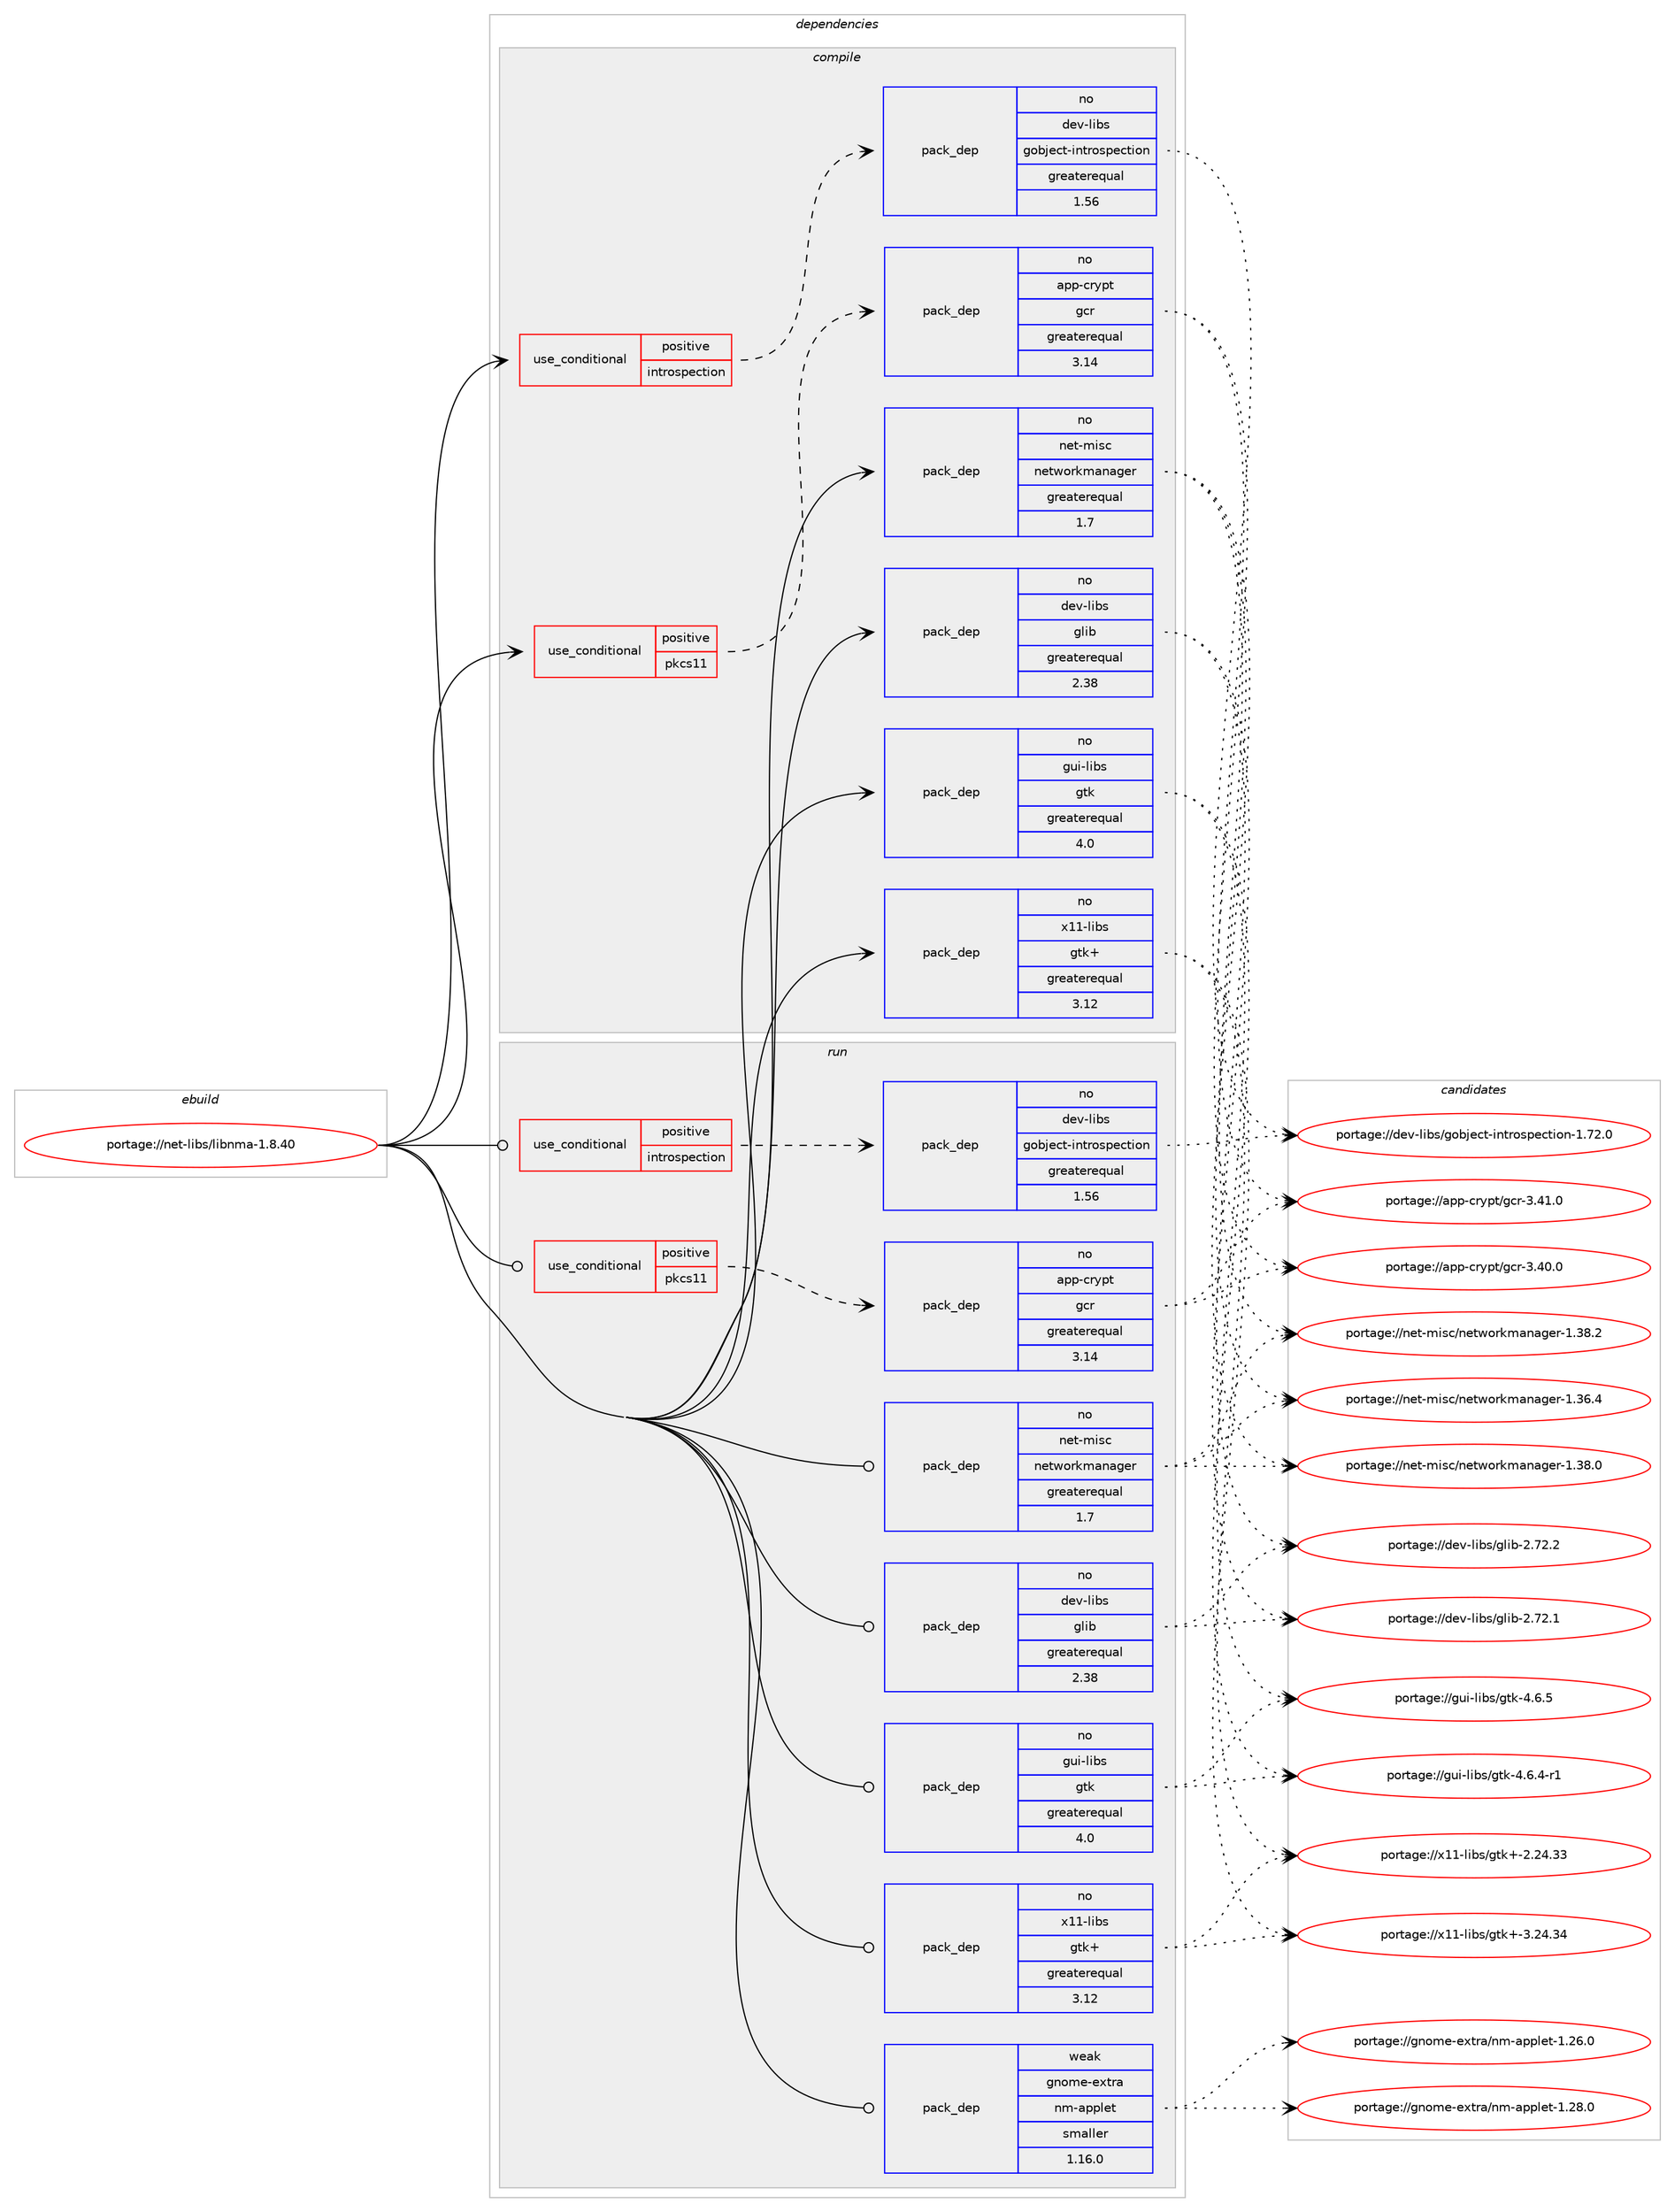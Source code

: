 digraph prolog {

# *************
# Graph options
# *************

newrank=true;
concentrate=true;
compound=true;
graph [rankdir=LR,fontname=Helvetica,fontsize=10,ranksep=1.5];#, ranksep=2.5, nodesep=0.2];
edge  [arrowhead=vee];
node  [fontname=Helvetica,fontsize=10];

# **********
# The ebuild
# **********

subgraph cluster_leftcol {
color=gray;
rank=same;
label=<<i>ebuild</i>>;
id [label="portage://net-libs/libnma-1.8.40", color=red, width=4, href="../net-libs/libnma-1.8.40.svg"];
}

# ****************
# The dependencies
# ****************

subgraph cluster_midcol {
color=gray;
label=<<i>dependencies</i>>;
subgraph cluster_compile {
fillcolor="#eeeeee";
style=filled;
label=<<i>compile</i>>;
subgraph cond1080 {
dependency1415 [label=<<TABLE BORDER="0" CELLBORDER="1" CELLSPACING="0" CELLPADDING="4"><TR><TD ROWSPAN="3" CELLPADDING="10">use_conditional</TD></TR><TR><TD>positive</TD></TR><TR><TD>introspection</TD></TR></TABLE>>, shape=none, color=red];
subgraph pack331 {
dependency1416 [label=<<TABLE BORDER="0" CELLBORDER="1" CELLSPACING="0" CELLPADDING="4" WIDTH="220"><TR><TD ROWSPAN="6" CELLPADDING="30">pack_dep</TD></TR><TR><TD WIDTH="110">no</TD></TR><TR><TD>dev-libs</TD></TR><TR><TD>gobject-introspection</TD></TR><TR><TD>greaterequal</TD></TR><TR><TD>1.56</TD></TR></TABLE>>, shape=none, color=blue];
}
dependency1415:e -> dependency1416:w [weight=20,style="dashed",arrowhead="vee"];
}
id:e -> dependency1415:w [weight=20,style="solid",arrowhead="vee"];
subgraph cond1081 {
dependency1417 [label=<<TABLE BORDER="0" CELLBORDER="1" CELLSPACING="0" CELLPADDING="4"><TR><TD ROWSPAN="3" CELLPADDING="10">use_conditional</TD></TR><TR><TD>positive</TD></TR><TR><TD>pkcs11</TD></TR></TABLE>>, shape=none, color=red];
subgraph pack332 {
dependency1418 [label=<<TABLE BORDER="0" CELLBORDER="1" CELLSPACING="0" CELLPADDING="4" WIDTH="220"><TR><TD ROWSPAN="6" CELLPADDING="30">pack_dep</TD></TR><TR><TD WIDTH="110">no</TD></TR><TR><TD>app-crypt</TD></TR><TR><TD>gcr</TD></TR><TR><TD>greaterequal</TD></TR><TR><TD>3.14</TD></TR></TABLE>>, shape=none, color=blue];
}
dependency1417:e -> dependency1418:w [weight=20,style="dashed",arrowhead="vee"];
}
id:e -> dependency1417:w [weight=20,style="solid",arrowhead="vee"];
# *** BEGIN UNKNOWN DEPENDENCY TYPE (TODO) ***
# id -> package_dependency(portage://net-libs/libnma-1.8.40,install,no,app-text,iso-codes,none,[,,],[],[])
# *** END UNKNOWN DEPENDENCY TYPE (TODO) ***

subgraph pack333 {
dependency1419 [label=<<TABLE BORDER="0" CELLBORDER="1" CELLSPACING="0" CELLPADDING="4" WIDTH="220"><TR><TD ROWSPAN="6" CELLPADDING="30">pack_dep</TD></TR><TR><TD WIDTH="110">no</TD></TR><TR><TD>dev-libs</TD></TR><TR><TD>glib</TD></TR><TR><TD>greaterequal</TD></TR><TR><TD>2.38</TD></TR></TABLE>>, shape=none, color=blue];
}
id:e -> dependency1419:w [weight=20,style="solid",arrowhead="vee"];
subgraph pack334 {
dependency1420 [label=<<TABLE BORDER="0" CELLBORDER="1" CELLSPACING="0" CELLPADDING="4" WIDTH="220"><TR><TD ROWSPAN="6" CELLPADDING="30">pack_dep</TD></TR><TR><TD WIDTH="110">no</TD></TR><TR><TD>gui-libs</TD></TR><TR><TD>gtk</TD></TR><TR><TD>greaterequal</TD></TR><TR><TD>4.0</TD></TR></TABLE>>, shape=none, color=blue];
}
id:e -> dependency1420:w [weight=20,style="solid",arrowhead="vee"];
# *** BEGIN UNKNOWN DEPENDENCY TYPE (TODO) ***
# id -> package_dependency(portage://net-libs/libnma-1.8.40,install,no,net-misc,mobile-broadband-provider-info,none,[,,],[],[])
# *** END UNKNOWN DEPENDENCY TYPE (TODO) ***

subgraph pack335 {
dependency1421 [label=<<TABLE BORDER="0" CELLBORDER="1" CELLSPACING="0" CELLPADDING="4" WIDTH="220"><TR><TD ROWSPAN="6" CELLPADDING="30">pack_dep</TD></TR><TR><TD WIDTH="110">no</TD></TR><TR><TD>net-misc</TD></TR><TR><TD>networkmanager</TD></TR><TR><TD>greaterequal</TD></TR><TR><TD>1.7</TD></TR></TABLE>>, shape=none, color=blue];
}
id:e -> dependency1421:w [weight=20,style="solid",arrowhead="vee"];
subgraph pack336 {
dependency1422 [label=<<TABLE BORDER="0" CELLBORDER="1" CELLSPACING="0" CELLPADDING="4" WIDTH="220"><TR><TD ROWSPAN="6" CELLPADDING="30">pack_dep</TD></TR><TR><TD WIDTH="110">no</TD></TR><TR><TD>x11-libs</TD></TR><TR><TD>gtk+</TD></TR><TR><TD>greaterequal</TD></TR><TR><TD>3.12</TD></TR></TABLE>>, shape=none, color=blue];
}
id:e -> dependency1422:w [weight=20,style="solid",arrowhead="vee"];
}
subgraph cluster_compileandrun {
fillcolor="#eeeeee";
style=filled;
label=<<i>compile and run</i>>;
}
subgraph cluster_run {
fillcolor="#eeeeee";
style=filled;
label=<<i>run</i>>;
subgraph cond1082 {
dependency1423 [label=<<TABLE BORDER="0" CELLBORDER="1" CELLSPACING="0" CELLPADDING="4"><TR><TD ROWSPAN="3" CELLPADDING="10">use_conditional</TD></TR><TR><TD>positive</TD></TR><TR><TD>introspection</TD></TR></TABLE>>, shape=none, color=red];
subgraph pack337 {
dependency1424 [label=<<TABLE BORDER="0" CELLBORDER="1" CELLSPACING="0" CELLPADDING="4" WIDTH="220"><TR><TD ROWSPAN="6" CELLPADDING="30">pack_dep</TD></TR><TR><TD WIDTH="110">no</TD></TR><TR><TD>dev-libs</TD></TR><TR><TD>gobject-introspection</TD></TR><TR><TD>greaterequal</TD></TR><TR><TD>1.56</TD></TR></TABLE>>, shape=none, color=blue];
}
dependency1423:e -> dependency1424:w [weight=20,style="dashed",arrowhead="vee"];
}
id:e -> dependency1423:w [weight=20,style="solid",arrowhead="odot"];
subgraph cond1083 {
dependency1425 [label=<<TABLE BORDER="0" CELLBORDER="1" CELLSPACING="0" CELLPADDING="4"><TR><TD ROWSPAN="3" CELLPADDING="10">use_conditional</TD></TR><TR><TD>positive</TD></TR><TR><TD>pkcs11</TD></TR></TABLE>>, shape=none, color=red];
subgraph pack338 {
dependency1426 [label=<<TABLE BORDER="0" CELLBORDER="1" CELLSPACING="0" CELLPADDING="4" WIDTH="220"><TR><TD ROWSPAN="6" CELLPADDING="30">pack_dep</TD></TR><TR><TD WIDTH="110">no</TD></TR><TR><TD>app-crypt</TD></TR><TR><TD>gcr</TD></TR><TR><TD>greaterequal</TD></TR><TR><TD>3.14</TD></TR></TABLE>>, shape=none, color=blue];
}
dependency1425:e -> dependency1426:w [weight=20,style="dashed",arrowhead="vee"];
}
id:e -> dependency1425:w [weight=20,style="solid",arrowhead="odot"];
# *** BEGIN UNKNOWN DEPENDENCY TYPE (TODO) ***
# id -> package_dependency(portage://net-libs/libnma-1.8.40,run,no,app-text,iso-codes,none,[,,],[],[])
# *** END UNKNOWN DEPENDENCY TYPE (TODO) ***

subgraph pack339 {
dependency1427 [label=<<TABLE BORDER="0" CELLBORDER="1" CELLSPACING="0" CELLPADDING="4" WIDTH="220"><TR><TD ROWSPAN="6" CELLPADDING="30">pack_dep</TD></TR><TR><TD WIDTH="110">no</TD></TR><TR><TD>dev-libs</TD></TR><TR><TD>glib</TD></TR><TR><TD>greaterequal</TD></TR><TR><TD>2.38</TD></TR></TABLE>>, shape=none, color=blue];
}
id:e -> dependency1427:w [weight=20,style="solid",arrowhead="odot"];
subgraph pack340 {
dependency1428 [label=<<TABLE BORDER="0" CELLBORDER="1" CELLSPACING="0" CELLPADDING="4" WIDTH="220"><TR><TD ROWSPAN="6" CELLPADDING="30">pack_dep</TD></TR><TR><TD WIDTH="110">no</TD></TR><TR><TD>gui-libs</TD></TR><TR><TD>gtk</TD></TR><TR><TD>greaterequal</TD></TR><TR><TD>4.0</TD></TR></TABLE>>, shape=none, color=blue];
}
id:e -> dependency1428:w [weight=20,style="solid",arrowhead="odot"];
# *** BEGIN UNKNOWN DEPENDENCY TYPE (TODO) ***
# id -> package_dependency(portage://net-libs/libnma-1.8.40,run,no,net-misc,mobile-broadband-provider-info,none,[,,],[],[])
# *** END UNKNOWN DEPENDENCY TYPE (TODO) ***

subgraph pack341 {
dependency1429 [label=<<TABLE BORDER="0" CELLBORDER="1" CELLSPACING="0" CELLPADDING="4" WIDTH="220"><TR><TD ROWSPAN="6" CELLPADDING="30">pack_dep</TD></TR><TR><TD WIDTH="110">no</TD></TR><TR><TD>net-misc</TD></TR><TR><TD>networkmanager</TD></TR><TR><TD>greaterequal</TD></TR><TR><TD>1.7</TD></TR></TABLE>>, shape=none, color=blue];
}
id:e -> dependency1429:w [weight=20,style="solid",arrowhead="odot"];
subgraph pack342 {
dependency1430 [label=<<TABLE BORDER="0" CELLBORDER="1" CELLSPACING="0" CELLPADDING="4" WIDTH="220"><TR><TD ROWSPAN="6" CELLPADDING="30">pack_dep</TD></TR><TR><TD WIDTH="110">no</TD></TR><TR><TD>x11-libs</TD></TR><TR><TD>gtk+</TD></TR><TR><TD>greaterequal</TD></TR><TR><TD>3.12</TD></TR></TABLE>>, shape=none, color=blue];
}
id:e -> dependency1430:w [weight=20,style="solid",arrowhead="odot"];
subgraph pack343 {
dependency1431 [label=<<TABLE BORDER="0" CELLBORDER="1" CELLSPACING="0" CELLPADDING="4" WIDTH="220"><TR><TD ROWSPAN="6" CELLPADDING="30">pack_dep</TD></TR><TR><TD WIDTH="110">weak</TD></TR><TR><TD>gnome-extra</TD></TR><TR><TD>nm-applet</TD></TR><TR><TD>smaller</TD></TR><TR><TD>1.16.0</TD></TR></TABLE>>, shape=none, color=blue];
}
id:e -> dependency1431:w [weight=20,style="solid",arrowhead="odot"];
}
}

# **************
# The candidates
# **************

subgraph cluster_choices {
rank=same;
color=gray;
label=<<i>candidates</i>>;

subgraph choice331 {
color=black;
nodesep=1;
choice1001011184510810598115471031119810610199116451051101161141111151121019911610511111045494655504648 [label="portage://dev-libs/gobject-introspection-1.72.0", color=red, width=4,href="../dev-libs/gobject-introspection-1.72.0.svg"];
dependency1416:e -> choice1001011184510810598115471031119810610199116451051101161141111151121019911610511111045494655504648:w [style=dotted,weight="100"];
}
subgraph choice332 {
color=black;
nodesep=1;
choice971121124599114121112116471039911445514652484648 [label="portage://app-crypt/gcr-3.40.0", color=red, width=4,href="../app-crypt/gcr-3.40.0.svg"];
choice971121124599114121112116471039911445514652494648 [label="portage://app-crypt/gcr-3.41.0", color=red, width=4,href="../app-crypt/gcr-3.41.0.svg"];
dependency1418:e -> choice971121124599114121112116471039911445514652484648:w [style=dotted,weight="100"];
dependency1418:e -> choice971121124599114121112116471039911445514652494648:w [style=dotted,weight="100"];
}
subgraph choice333 {
color=black;
nodesep=1;
choice1001011184510810598115471031081059845504655504649 [label="portage://dev-libs/glib-2.72.1", color=red, width=4,href="../dev-libs/glib-2.72.1.svg"];
choice1001011184510810598115471031081059845504655504650 [label="portage://dev-libs/glib-2.72.2", color=red, width=4,href="../dev-libs/glib-2.72.2.svg"];
dependency1419:e -> choice1001011184510810598115471031081059845504655504649:w [style=dotted,weight="100"];
dependency1419:e -> choice1001011184510810598115471031081059845504655504650:w [style=dotted,weight="100"];
}
subgraph choice334 {
color=black;
nodesep=1;
choice1031171054510810598115471031161074552465446524511449 [label="portage://gui-libs/gtk-4.6.4-r1", color=red, width=4,href="../gui-libs/gtk-4.6.4-r1.svg"];
choice103117105451081059811547103116107455246544653 [label="portage://gui-libs/gtk-4.6.5", color=red, width=4,href="../gui-libs/gtk-4.6.5.svg"];
dependency1420:e -> choice1031171054510810598115471031161074552465446524511449:w [style=dotted,weight="100"];
dependency1420:e -> choice103117105451081059811547103116107455246544653:w [style=dotted,weight="100"];
}
subgraph choice335 {
color=black;
nodesep=1;
choice110101116451091051159947110101116119111114107109971109710310111445494651544652 [label="portage://net-misc/networkmanager-1.36.4", color=red, width=4,href="../net-misc/networkmanager-1.36.4.svg"];
choice110101116451091051159947110101116119111114107109971109710310111445494651564648 [label="portage://net-misc/networkmanager-1.38.0", color=red, width=4,href="../net-misc/networkmanager-1.38.0.svg"];
choice110101116451091051159947110101116119111114107109971109710310111445494651564650 [label="portage://net-misc/networkmanager-1.38.2", color=red, width=4,href="../net-misc/networkmanager-1.38.2.svg"];
dependency1421:e -> choice110101116451091051159947110101116119111114107109971109710310111445494651544652:w [style=dotted,weight="100"];
dependency1421:e -> choice110101116451091051159947110101116119111114107109971109710310111445494651564648:w [style=dotted,weight="100"];
dependency1421:e -> choice110101116451091051159947110101116119111114107109971109710310111445494651564650:w [style=dotted,weight="100"];
}
subgraph choice336 {
color=black;
nodesep=1;
choice1204949451081059811547103116107434550465052465151 [label="portage://x11-libs/gtk+-2.24.33", color=red, width=4,href="../x11-libs/gtk+-2.24.33.svg"];
choice1204949451081059811547103116107434551465052465152 [label="portage://x11-libs/gtk+-3.24.34", color=red, width=4,href="../x11-libs/gtk+-3.24.34.svg"];
dependency1422:e -> choice1204949451081059811547103116107434550465052465151:w [style=dotted,weight="100"];
dependency1422:e -> choice1204949451081059811547103116107434551465052465152:w [style=dotted,weight="100"];
}
subgraph choice337 {
color=black;
nodesep=1;
choice1001011184510810598115471031119810610199116451051101161141111151121019911610511111045494655504648 [label="portage://dev-libs/gobject-introspection-1.72.0", color=red, width=4,href="../dev-libs/gobject-introspection-1.72.0.svg"];
dependency1424:e -> choice1001011184510810598115471031119810610199116451051101161141111151121019911610511111045494655504648:w [style=dotted,weight="100"];
}
subgraph choice338 {
color=black;
nodesep=1;
choice971121124599114121112116471039911445514652484648 [label="portage://app-crypt/gcr-3.40.0", color=red, width=4,href="../app-crypt/gcr-3.40.0.svg"];
choice971121124599114121112116471039911445514652494648 [label="portage://app-crypt/gcr-3.41.0", color=red, width=4,href="../app-crypt/gcr-3.41.0.svg"];
dependency1426:e -> choice971121124599114121112116471039911445514652484648:w [style=dotted,weight="100"];
dependency1426:e -> choice971121124599114121112116471039911445514652494648:w [style=dotted,weight="100"];
}
subgraph choice339 {
color=black;
nodesep=1;
choice1001011184510810598115471031081059845504655504649 [label="portage://dev-libs/glib-2.72.1", color=red, width=4,href="../dev-libs/glib-2.72.1.svg"];
choice1001011184510810598115471031081059845504655504650 [label="portage://dev-libs/glib-2.72.2", color=red, width=4,href="../dev-libs/glib-2.72.2.svg"];
dependency1427:e -> choice1001011184510810598115471031081059845504655504649:w [style=dotted,weight="100"];
dependency1427:e -> choice1001011184510810598115471031081059845504655504650:w [style=dotted,weight="100"];
}
subgraph choice340 {
color=black;
nodesep=1;
choice1031171054510810598115471031161074552465446524511449 [label="portage://gui-libs/gtk-4.6.4-r1", color=red, width=4,href="../gui-libs/gtk-4.6.4-r1.svg"];
choice103117105451081059811547103116107455246544653 [label="portage://gui-libs/gtk-4.6.5", color=red, width=4,href="../gui-libs/gtk-4.6.5.svg"];
dependency1428:e -> choice1031171054510810598115471031161074552465446524511449:w [style=dotted,weight="100"];
dependency1428:e -> choice103117105451081059811547103116107455246544653:w [style=dotted,weight="100"];
}
subgraph choice341 {
color=black;
nodesep=1;
choice110101116451091051159947110101116119111114107109971109710310111445494651544652 [label="portage://net-misc/networkmanager-1.36.4", color=red, width=4,href="../net-misc/networkmanager-1.36.4.svg"];
choice110101116451091051159947110101116119111114107109971109710310111445494651564648 [label="portage://net-misc/networkmanager-1.38.0", color=red, width=4,href="../net-misc/networkmanager-1.38.0.svg"];
choice110101116451091051159947110101116119111114107109971109710310111445494651564650 [label="portage://net-misc/networkmanager-1.38.2", color=red, width=4,href="../net-misc/networkmanager-1.38.2.svg"];
dependency1429:e -> choice110101116451091051159947110101116119111114107109971109710310111445494651544652:w [style=dotted,weight="100"];
dependency1429:e -> choice110101116451091051159947110101116119111114107109971109710310111445494651564648:w [style=dotted,weight="100"];
dependency1429:e -> choice110101116451091051159947110101116119111114107109971109710310111445494651564650:w [style=dotted,weight="100"];
}
subgraph choice342 {
color=black;
nodesep=1;
choice1204949451081059811547103116107434550465052465151 [label="portage://x11-libs/gtk+-2.24.33", color=red, width=4,href="../x11-libs/gtk+-2.24.33.svg"];
choice1204949451081059811547103116107434551465052465152 [label="portage://x11-libs/gtk+-3.24.34", color=red, width=4,href="../x11-libs/gtk+-3.24.34.svg"];
dependency1430:e -> choice1204949451081059811547103116107434550465052465151:w [style=dotted,weight="100"];
dependency1430:e -> choice1204949451081059811547103116107434551465052465152:w [style=dotted,weight="100"];
}
subgraph choice343 {
color=black;
nodesep=1;
choice103110111109101451011201161149747110109459711211210810111645494650544648 [label="portage://gnome-extra/nm-applet-1.26.0", color=red, width=4,href="../gnome-extra/nm-applet-1.26.0.svg"];
choice103110111109101451011201161149747110109459711211210810111645494650564648 [label="portage://gnome-extra/nm-applet-1.28.0", color=red, width=4,href="../gnome-extra/nm-applet-1.28.0.svg"];
dependency1431:e -> choice103110111109101451011201161149747110109459711211210810111645494650544648:w [style=dotted,weight="100"];
dependency1431:e -> choice103110111109101451011201161149747110109459711211210810111645494650564648:w [style=dotted,weight="100"];
}
}

}
